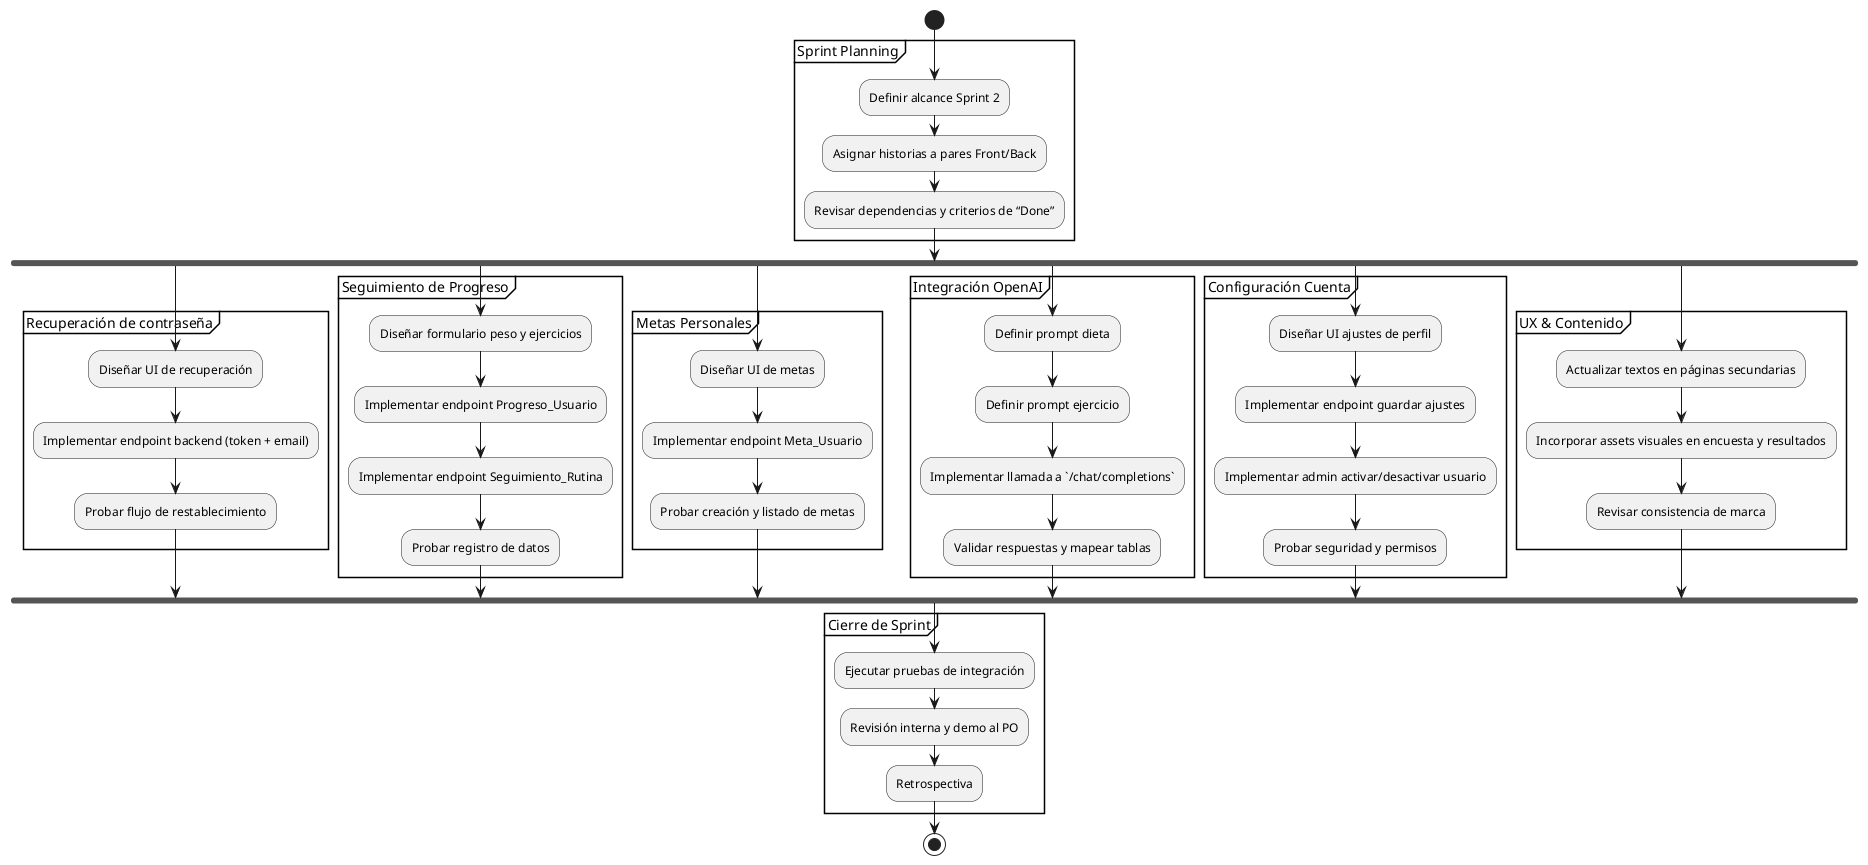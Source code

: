 @startuml
start

partition "Sprint Planning" {
  :Definir alcance Sprint 2;
  :Asignar historias a pares Front/Back;
  :Revisar dependencias y criterios de “Done”;
}

fork
  partition "Recuperación de contraseña" {
    :Diseñar UI de recuperación;
    :Implementar endpoint backend (token + email);
    :Probar flujo de restablecimiento;
  }
fork again
  partition "Seguimiento de Progreso" {
    :Diseñar formulario peso y ejercicios;
    :Implementar endpoint Progreso_Usuario;
    :Implementar endpoint Seguimiento_Rutina;
    :Probar registro de datos;
  }
fork again
  partition "Metas Personales" {
    :Diseñar UI de metas;
    :Implementar endpoint Meta_Usuario;
    :Probar creación y listado de metas;
  }
fork again
  partition "Integración OpenAI" {
    :Definir prompt dieta;
    :Definir prompt ejercicio;
    :Implementar llamada a `/chat/completions`;
    :Validar respuestas y mapear tablas;
  }
fork again
  partition "Configuración Cuenta" {
    :Diseñar UI ajustes de perfil;
    :Implementar endpoint guardar ajustes;
    :Implementar admin activar/desactivar usuario;
    :Probar seguridad y permisos;
  }
fork again
  partition "UX & Contenido" {
    :Actualizar textos en páginas secundarias;
    :Incorporar assets visuales en encuesta y resultados;
    :Revisar consistencia de marca;
  }
end fork

partition "Cierre de Sprint" {
  :Ejecutar pruebas de integración;
  :Revisión interna y demo al PO;
  :Retrospectiva;
}

stop
@enduml